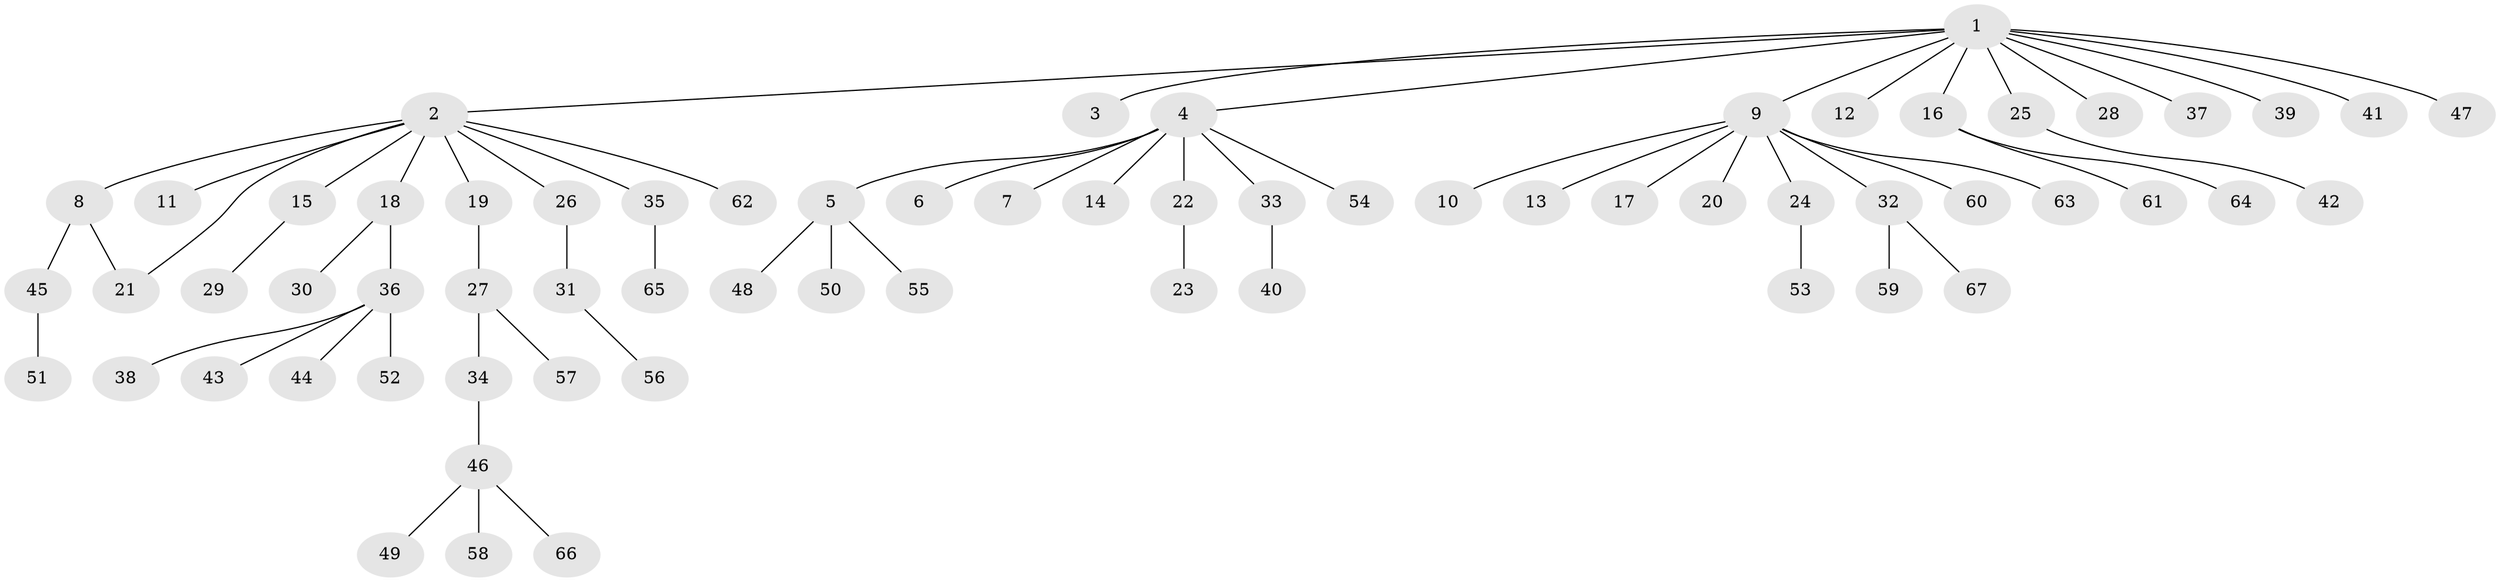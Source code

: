 // Generated by graph-tools (version 1.1) at 2025/35/03/09/25 02:35:22]
// undirected, 67 vertices, 67 edges
graph export_dot {
graph [start="1"]
  node [color=gray90,style=filled];
  1;
  2;
  3;
  4;
  5;
  6;
  7;
  8;
  9;
  10;
  11;
  12;
  13;
  14;
  15;
  16;
  17;
  18;
  19;
  20;
  21;
  22;
  23;
  24;
  25;
  26;
  27;
  28;
  29;
  30;
  31;
  32;
  33;
  34;
  35;
  36;
  37;
  38;
  39;
  40;
  41;
  42;
  43;
  44;
  45;
  46;
  47;
  48;
  49;
  50;
  51;
  52;
  53;
  54;
  55;
  56;
  57;
  58;
  59;
  60;
  61;
  62;
  63;
  64;
  65;
  66;
  67;
  1 -- 2;
  1 -- 3;
  1 -- 4;
  1 -- 9;
  1 -- 12;
  1 -- 16;
  1 -- 25;
  1 -- 28;
  1 -- 37;
  1 -- 39;
  1 -- 41;
  1 -- 47;
  2 -- 8;
  2 -- 11;
  2 -- 15;
  2 -- 18;
  2 -- 19;
  2 -- 21;
  2 -- 26;
  2 -- 35;
  2 -- 62;
  4 -- 5;
  4 -- 6;
  4 -- 7;
  4 -- 14;
  4 -- 22;
  4 -- 33;
  4 -- 54;
  5 -- 48;
  5 -- 50;
  5 -- 55;
  8 -- 21;
  8 -- 45;
  9 -- 10;
  9 -- 13;
  9 -- 17;
  9 -- 20;
  9 -- 24;
  9 -- 32;
  9 -- 60;
  9 -- 63;
  15 -- 29;
  16 -- 61;
  16 -- 64;
  18 -- 30;
  18 -- 36;
  19 -- 27;
  22 -- 23;
  24 -- 53;
  25 -- 42;
  26 -- 31;
  27 -- 34;
  27 -- 57;
  31 -- 56;
  32 -- 59;
  32 -- 67;
  33 -- 40;
  34 -- 46;
  35 -- 65;
  36 -- 38;
  36 -- 43;
  36 -- 44;
  36 -- 52;
  45 -- 51;
  46 -- 49;
  46 -- 58;
  46 -- 66;
}
